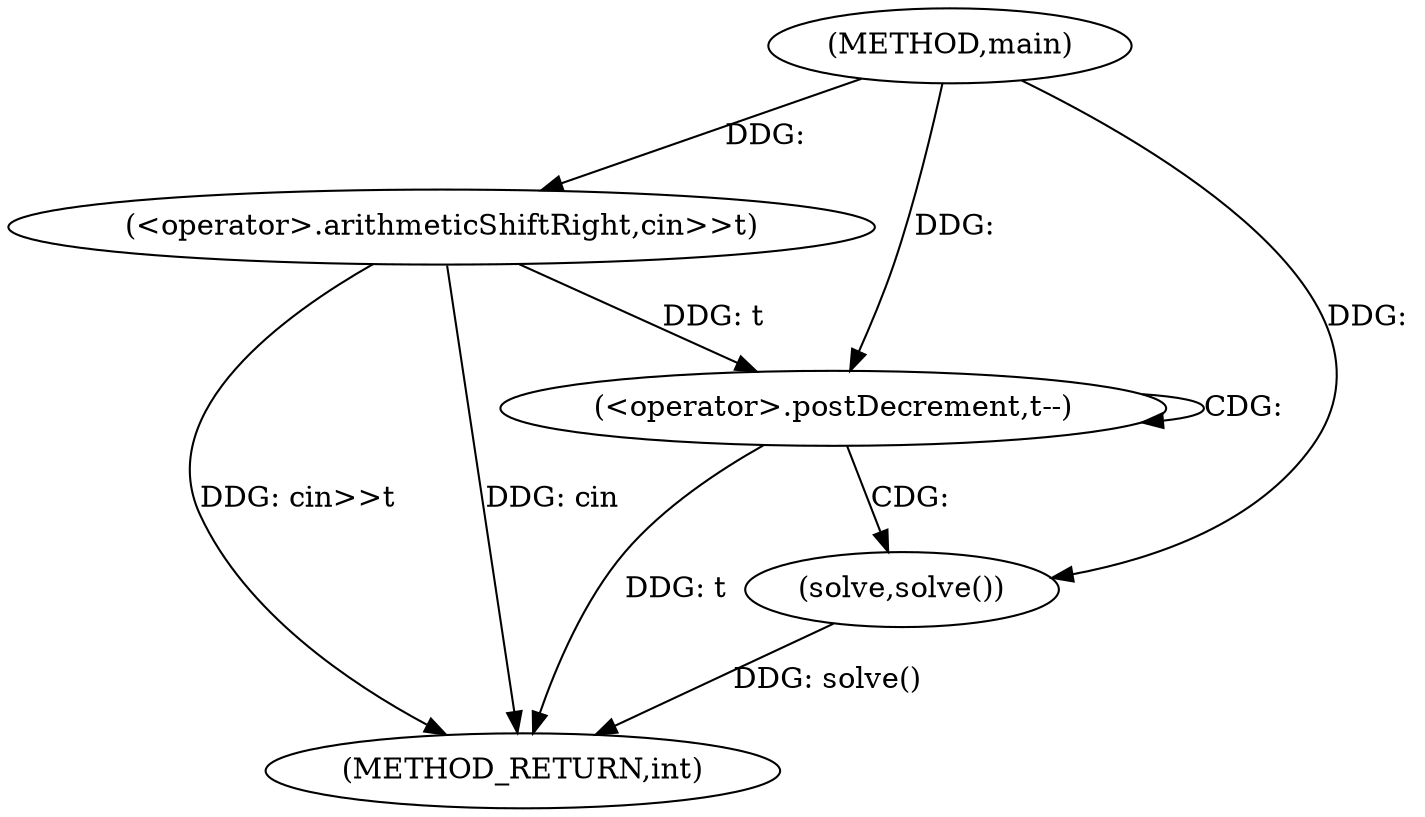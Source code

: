 digraph "main" {  
"1000215" [label = "(METHOD,main)" ]
"1000226" [label = "(METHOD_RETURN,int)" ]
"1000218" [label = "(<operator>.arithmeticShiftRight,cin>>t)" ]
"1000222" [label = "(<operator>.postDecrement,t--)" ]
"1000225" [label = "(solve,solve())" ]
  "1000218" -> "1000226"  [ label = "DDG: cin>>t"] 
  "1000222" -> "1000226"  [ label = "DDG: t"] 
  "1000225" -> "1000226"  [ label = "DDG: solve()"] 
  "1000218" -> "1000226"  [ label = "DDG: cin"] 
  "1000215" -> "1000218"  [ label = "DDG: "] 
  "1000218" -> "1000222"  [ label = "DDG: t"] 
  "1000215" -> "1000222"  [ label = "DDG: "] 
  "1000215" -> "1000225"  [ label = "DDG: "] 
  "1000222" -> "1000222"  [ label = "CDG: "] 
  "1000222" -> "1000225"  [ label = "CDG: "] 
}
